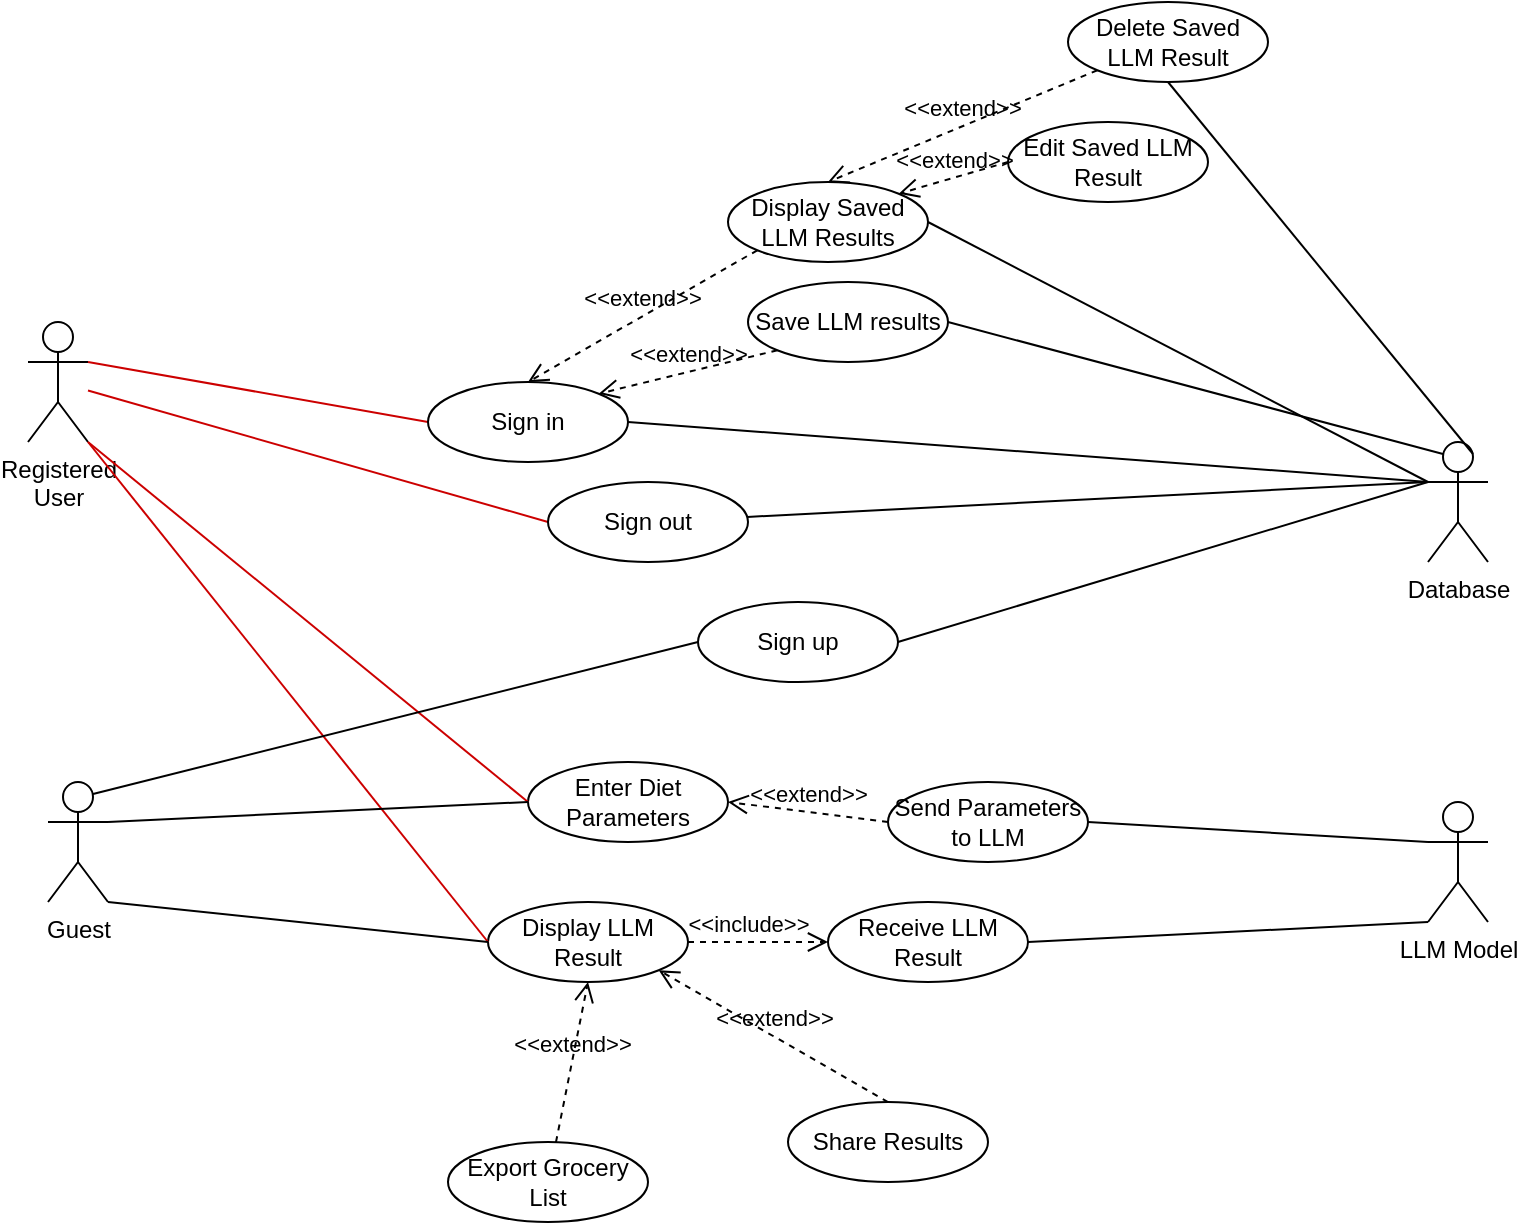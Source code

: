 <mxfile version="26.1.1">
  <diagram name="Page-1" id="LhFmoJe1Ea9e8ZPi2Cto">
    <mxGraphModel dx="1562" dy="938" grid="1" gridSize="10" guides="1" tooltips="1" connect="1" arrows="1" fold="1" page="1" pageScale="1" pageWidth="850" pageHeight="1100" math="0" shadow="0">
      <root>
        <mxCell id="0" />
        <mxCell id="1" parent="0" />
        <mxCell id="ZIjUHigKVdCdeJmHMCLA-1" value="Registered&lt;br&gt;User" style="shape=umlActor;verticalLabelPosition=bottom;verticalAlign=top;html=1;outlineConnect=0;" parent="1" vertex="1">
          <mxGeometry x="40" y="300" width="30" height="60" as="geometry" />
        </mxCell>
        <mxCell id="ZIjUHigKVdCdeJmHMCLA-2" value="" style="endArrow=none;html=1;rounded=0;exitX=1;exitY=0.333;exitDx=0;exitDy=0;exitPerimeter=0;entryX=0;entryY=0.5;entryDx=0;entryDy=0;strokeColor=#CC0000;" parent="1" source="ZIjUHigKVdCdeJmHMCLA-1" target="ZIjUHigKVdCdeJmHMCLA-3" edge="1">
          <mxGeometry width="50" height="50" relative="1" as="geometry">
            <mxPoint x="160" y="400" as="sourcePoint" />
            <mxPoint x="210" y="350" as="targetPoint" />
          </mxGeometry>
        </mxCell>
        <mxCell id="ZIjUHigKVdCdeJmHMCLA-3" value="Sign in" style="ellipse;whiteSpace=wrap;html=1;align=center;" parent="1" vertex="1">
          <mxGeometry x="240" y="330" width="100" height="40" as="geometry" />
        </mxCell>
        <mxCell id="ZIjUHigKVdCdeJmHMCLA-6" value="Sign up" style="ellipse;whiteSpace=wrap;html=1;align=center;" parent="1" vertex="1">
          <mxGeometry x="375" y="440" width="100" height="40" as="geometry" />
        </mxCell>
        <mxCell id="F3wnbpSoSR9aGiCmI_kL-16" style="rounded=0;orthogonalLoop=1;jettySize=auto;html=1;exitX=0;exitY=0.333;exitDx=0;exitDy=0;exitPerimeter=0;endArrow=none;startFill=0;" parent="1" source="ZIjUHigKVdCdeJmHMCLA-9" target="F3wnbpSoSR9aGiCmI_kL-10" edge="1">
          <mxGeometry relative="1" as="geometry" />
        </mxCell>
        <mxCell id="ZIjUHigKVdCdeJmHMCLA-9" value="Database" style="shape=umlActor;verticalLabelPosition=bottom;verticalAlign=top;html=1;" parent="1" vertex="1">
          <mxGeometry x="740" y="360" width="30" height="60" as="geometry" />
        </mxCell>
        <mxCell id="ZIjUHigKVdCdeJmHMCLA-12" value="" style="endArrow=none;html=1;rounded=0;entryX=0;entryY=0.333;entryDx=0;entryDy=0;entryPerimeter=0;exitX=1;exitY=0.5;exitDx=0;exitDy=0;" parent="1" source="ZIjUHigKVdCdeJmHMCLA-3" target="ZIjUHigKVdCdeJmHMCLA-9" edge="1">
          <mxGeometry width="50" height="50" relative="1" as="geometry">
            <mxPoint x="490" y="440" as="sourcePoint" />
            <mxPoint x="540" y="390" as="targetPoint" />
          </mxGeometry>
        </mxCell>
        <mxCell id="ZIjUHigKVdCdeJmHMCLA-14" value="Enter Diet Parameters" style="ellipse;whiteSpace=wrap;html=1;align=center;" parent="1" vertex="1">
          <mxGeometry x="290" y="520" width="100" height="40" as="geometry" />
        </mxCell>
        <mxCell id="ZIjUHigKVdCdeJmHMCLA-15" value="" style="endArrow=none;html=1;rounded=0;exitX=1;exitY=1;exitDx=0;exitDy=0;exitPerimeter=0;entryX=0;entryY=0.5;entryDx=0;entryDy=0;strokeColor=#CC0000;" parent="1" source="ZIjUHigKVdCdeJmHMCLA-1" target="ZIjUHigKVdCdeJmHMCLA-14" edge="1">
          <mxGeometry width="50" height="50" relative="1" as="geometry">
            <mxPoint x="180" y="436" as="sourcePoint" />
            <mxPoint x="290" y="380" as="targetPoint" />
          </mxGeometry>
        </mxCell>
        <mxCell id="ZIjUHigKVdCdeJmHMCLA-16" value="Send Parameters to LLM" style="ellipse;whiteSpace=wrap;html=1;align=center;" parent="1" vertex="1">
          <mxGeometry x="470" y="530" width="100" height="40" as="geometry" />
        </mxCell>
        <mxCell id="ZIjUHigKVdCdeJmHMCLA-17" value="&amp;lt;&amp;lt;extend&amp;gt;&amp;gt;" style="endArrow=open;startArrow=none;endFill=0;startFill=0;endSize=8;html=1;verticalAlign=bottom;dashed=1;labelBackgroundColor=none;rounded=0;entryX=1;entryY=0.5;entryDx=0;entryDy=0;exitX=0;exitY=0.5;exitDx=0;exitDy=0;" parent="1" source="ZIjUHigKVdCdeJmHMCLA-16" target="ZIjUHigKVdCdeJmHMCLA-14" edge="1">
          <mxGeometry x="-0.008" width="160" relative="1" as="geometry">
            <mxPoint x="220" y="550" as="sourcePoint" />
            <mxPoint x="380" y="550" as="targetPoint" />
            <mxPoint as="offset" />
          </mxGeometry>
        </mxCell>
        <mxCell id="ZIjUHigKVdCdeJmHMCLA-19" value="&amp;lt;&amp;lt;include&amp;gt;&amp;gt;" style="endArrow=open;startArrow=none;endFill=0;startFill=0;endSize=8;html=1;verticalAlign=bottom;dashed=1;labelBackgroundColor=none;rounded=0;entryX=0;entryY=0.5;entryDx=0;entryDy=0;exitX=1;exitY=0.5;exitDx=0;exitDy=0;exitPerimeter=0;" parent="1" source="ZIjUHigKVdCdeJmHMCLA-30" target="ZIjUHigKVdCdeJmHMCLA-20" edge="1">
          <mxGeometry x="-0.143" width="160" relative="1" as="geometry">
            <mxPoint x="380" y="610" as="sourcePoint" />
            <mxPoint x="410" y="600" as="targetPoint" />
            <mxPoint as="offset" />
          </mxGeometry>
        </mxCell>
        <mxCell id="ZIjUHigKVdCdeJmHMCLA-20" value="Receive LLM Result" style="ellipse;whiteSpace=wrap;html=1;align=center;" parent="1" vertex="1">
          <mxGeometry x="440" y="590" width="100" height="40" as="geometry" />
        </mxCell>
        <mxCell id="ZIjUHigKVdCdeJmHMCLA-21" value="" style="endArrow=none;html=1;rounded=0;exitX=1;exitY=0.5;exitDx=0;exitDy=0;entryX=0;entryY=0.333;entryDx=0;entryDy=0;entryPerimeter=0;" parent="1" source="ZIjUHigKVdCdeJmHMCLA-16" target="ZIjUHigKVdCdeJmHMCLA-22" edge="1">
          <mxGeometry width="50" height="50" relative="1" as="geometry">
            <mxPoint x="520" y="400" as="sourcePoint" />
            <mxPoint x="660" y="460" as="targetPoint" />
          </mxGeometry>
        </mxCell>
        <mxCell id="ZIjUHigKVdCdeJmHMCLA-22" value="LLM Model" style="shape=umlActor;verticalLabelPosition=bottom;verticalAlign=top;html=1;" parent="1" vertex="1">
          <mxGeometry x="740" y="540" width="30" height="60" as="geometry" />
        </mxCell>
        <mxCell id="ZIjUHigKVdCdeJmHMCLA-23" value="Save LLM results" style="ellipse;whiteSpace=wrap;html=1;align=center;" parent="1" vertex="1">
          <mxGeometry x="400" y="280" width="100" height="40" as="geometry" />
        </mxCell>
        <mxCell id="ZIjUHigKVdCdeJmHMCLA-25" value="" style="endArrow=none;html=1;rounded=0;entryX=0.25;entryY=0.1;entryDx=0;entryDy=0;entryPerimeter=0;exitX=1;exitY=0.5;exitDx=0;exitDy=0;" parent="1" source="ZIjUHigKVdCdeJmHMCLA-23" target="ZIjUHigKVdCdeJmHMCLA-9" edge="1">
          <mxGeometry width="50" height="50" relative="1" as="geometry">
            <mxPoint x="360" y="340" as="sourcePoint" />
            <mxPoint x="680" y="240" as="targetPoint" />
          </mxGeometry>
        </mxCell>
        <mxCell id="ZIjUHigKVdCdeJmHMCLA-26" value="" style="endArrow=none;html=1;rounded=0;entryX=0;entryY=0.333;entryDx=0;entryDy=0;entryPerimeter=0;exitX=1;exitY=0.5;exitDx=0;exitDy=0;" parent="1" source="ZIjUHigKVdCdeJmHMCLA-6" target="ZIjUHigKVdCdeJmHMCLA-9" edge="1">
          <mxGeometry width="50" height="50" relative="1" as="geometry">
            <mxPoint x="425" y="400" as="sourcePoint" />
            <mxPoint x="745" y="300" as="targetPoint" />
          </mxGeometry>
        </mxCell>
        <mxCell id="ZIjUHigKVdCdeJmHMCLA-27" value="Display Saved LLM Results" style="ellipse;whiteSpace=wrap;html=1;align=center;" parent="1" vertex="1">
          <mxGeometry x="390" y="230" width="100" height="40" as="geometry" />
        </mxCell>
        <mxCell id="ZIjUHigKVdCdeJmHMCLA-29" value="" style="endArrow=none;html=1;rounded=0;exitX=1;exitY=0.5;exitDx=0;exitDy=0;" parent="1" source="ZIjUHigKVdCdeJmHMCLA-27" edge="1">
          <mxGeometry width="50" height="50" relative="1" as="geometry">
            <mxPoint x="450" y="170" as="sourcePoint" />
            <mxPoint x="740" y="380" as="targetPoint" />
          </mxGeometry>
        </mxCell>
        <mxCell id="ZIjUHigKVdCdeJmHMCLA-30" value="Display LLM Result" style="ellipse;whiteSpace=wrap;html=1;align=center;" parent="1" vertex="1">
          <mxGeometry x="270" y="590" width="100" height="40" as="geometry" />
        </mxCell>
        <mxCell id="ZIjUHigKVdCdeJmHMCLA-31" value="" style="endArrow=none;html=1;rounded=0;exitX=1;exitY=1;exitDx=0;exitDy=0;exitPerimeter=0;entryX=0;entryY=0.5;entryDx=0;entryDy=0;fillColor=#f8cecc;strokeColor=#CC0000;" parent="1" source="ZIjUHigKVdCdeJmHMCLA-1" target="ZIjUHigKVdCdeJmHMCLA-30" edge="1">
          <mxGeometry width="50" height="50" relative="1" as="geometry">
            <mxPoint x="60" y="420" as="sourcePoint" />
            <mxPoint x="240" y="560" as="targetPoint" />
          </mxGeometry>
        </mxCell>
        <mxCell id="ZIjUHigKVdCdeJmHMCLA-32" value="" style="endArrow=none;html=1;rounded=0;exitX=1;exitY=0.5;exitDx=0;exitDy=0;entryX=0;entryY=1;entryDx=0;entryDy=0;entryPerimeter=0;" parent="1" source="ZIjUHigKVdCdeJmHMCLA-20" target="ZIjUHigKVdCdeJmHMCLA-22" edge="1">
          <mxGeometry width="50" height="50" relative="1" as="geometry">
            <mxPoint x="550" y="570" as="sourcePoint" />
            <mxPoint x="700" y="570" as="targetPoint" />
          </mxGeometry>
        </mxCell>
        <mxCell id="ZIjUHigKVdCdeJmHMCLA-33" value="Guest" style="shape=umlActor;verticalLabelPosition=bottom;verticalAlign=top;html=1;outlineConnect=0;" parent="1" vertex="1">
          <mxGeometry x="50" y="530" width="30" height="60" as="geometry" />
        </mxCell>
        <mxCell id="ZIjUHigKVdCdeJmHMCLA-34" value="" style="endArrow=none;html=1;rounded=0;exitX=1;exitY=1;exitDx=0;exitDy=0;exitPerimeter=0;entryX=0;entryY=0.5;entryDx=0;entryDy=0;" parent="1" source="ZIjUHigKVdCdeJmHMCLA-33" target="ZIjUHigKVdCdeJmHMCLA-30" edge="1">
          <mxGeometry width="50" height="50" relative="1" as="geometry">
            <mxPoint x="40" y="400" as="sourcePoint" />
            <mxPoint x="260" y="550" as="targetPoint" />
          </mxGeometry>
        </mxCell>
        <mxCell id="ZIjUHigKVdCdeJmHMCLA-35" value="" style="endArrow=none;html=1;rounded=0;exitX=1;exitY=0.333;exitDx=0;exitDy=0;exitPerimeter=0;entryX=0;entryY=0.5;entryDx=0;entryDy=0;" parent="1" source="ZIjUHigKVdCdeJmHMCLA-33" target="ZIjUHigKVdCdeJmHMCLA-14" edge="1">
          <mxGeometry width="50" height="50" relative="1" as="geometry">
            <mxPoint x="90" y="510" as="sourcePoint" />
            <mxPoint x="270" y="510" as="targetPoint" />
          </mxGeometry>
        </mxCell>
        <mxCell id="R_TewybxbNKJ8GihRLtN-2" value="" style="endArrow=none;html=1;rounded=0;exitX=0.75;exitY=0.1;exitDx=0;exitDy=0;exitPerimeter=0;entryX=0;entryY=0.5;entryDx=0;entryDy=0;" parent="1" source="ZIjUHigKVdCdeJmHMCLA-33" target="ZIjUHigKVdCdeJmHMCLA-6" edge="1">
          <mxGeometry width="50" height="50" relative="1" as="geometry">
            <mxPoint x="80" y="370" as="sourcePoint" />
            <mxPoint x="260" y="510" as="targetPoint" />
          </mxGeometry>
        </mxCell>
        <mxCell id="R_TewybxbNKJ8GihRLtN-3" value="&amp;lt;&amp;lt;extend&amp;gt;&amp;gt;" style="endArrow=open;startArrow=none;endFill=0;startFill=0;endSize=8;html=1;verticalAlign=bottom;dashed=1;labelBackgroundColor=none;rounded=0;entryX=1;entryY=0;entryDx=0;entryDy=0;exitX=0;exitY=1;exitDx=0;exitDy=0;" parent="1" source="ZIjUHigKVdCdeJmHMCLA-23" target="ZIjUHigKVdCdeJmHMCLA-3" edge="1">
          <mxGeometry width="160" relative="1" as="geometry">
            <mxPoint x="410" y="289.5" as="sourcePoint" />
            <mxPoint x="340" y="289.5" as="targetPoint" />
          </mxGeometry>
        </mxCell>
        <mxCell id="R_TewybxbNKJ8GihRLtN-4" value="&amp;lt;&amp;lt;extend&amp;gt;&amp;gt;" style="endArrow=open;startArrow=none;endFill=0;startFill=0;endSize=8;html=1;verticalAlign=bottom;dashed=1;labelBackgroundColor=none;rounded=0;entryX=0.5;entryY=0;entryDx=0;entryDy=0;exitX=0;exitY=1;exitDx=0;exitDy=0;" parent="1" source="ZIjUHigKVdCdeJmHMCLA-27" target="ZIjUHigKVdCdeJmHMCLA-3" edge="1">
          <mxGeometry width="160" relative="1" as="geometry">
            <mxPoint x="410" y="230" as="sourcePoint" />
            <mxPoint x="330" y="272" as="targetPoint" />
          </mxGeometry>
        </mxCell>
        <mxCell id="CFfsLMFoUh7FddsAGtsz-2" value="&amp;lt;&amp;lt;extend&amp;gt;&amp;gt;" style="endArrow=open;startArrow=none;endFill=0;startFill=0;endSize=8;html=1;verticalAlign=bottom;dashed=1;labelBackgroundColor=none;rounded=0;entryX=0.5;entryY=0;entryDx=0;entryDy=0;exitX=0;exitY=1;exitDx=0;exitDy=0;" parent="1" source="CFfsLMFoUh7FddsAGtsz-3" target="ZIjUHigKVdCdeJmHMCLA-27" edge="1">
          <mxGeometry width="160" relative="1" as="geometry">
            <mxPoint x="540" y="190" as="sourcePoint" />
            <mxPoint x="470" y="236" as="targetPoint" />
          </mxGeometry>
        </mxCell>
        <mxCell id="CFfsLMFoUh7FddsAGtsz-3" value="Delete Saved LLM Result" style="ellipse;whiteSpace=wrap;html=1;align=center;" parent="1" vertex="1">
          <mxGeometry x="560" y="140" width="100" height="40" as="geometry" />
        </mxCell>
        <mxCell id="CFfsLMFoUh7FddsAGtsz-4" value="" style="endArrow=none;html=1;rounded=0;exitX=0.5;exitY=1;exitDx=0;exitDy=0;entryX=0.75;entryY=0.1;entryDx=0;entryDy=0;entryPerimeter=0;" parent="1" source="CFfsLMFoUh7FddsAGtsz-3" target="ZIjUHigKVdCdeJmHMCLA-9" edge="1">
          <mxGeometry width="50" height="50" relative="1" as="geometry">
            <mxPoint x="500" y="260" as="sourcePoint" />
            <mxPoint x="710" y="370" as="targetPoint" />
          </mxGeometry>
        </mxCell>
        <mxCell id="CFfsLMFoUh7FddsAGtsz-5" value="Edit Saved LLM Result" style="ellipse;whiteSpace=wrap;html=1;align=center;" parent="1" vertex="1">
          <mxGeometry x="530" y="200" width="100" height="40" as="geometry" />
        </mxCell>
        <mxCell id="CFfsLMFoUh7FddsAGtsz-6" value="&amp;lt;&amp;lt;extend&amp;gt;&amp;gt;" style="endArrow=open;startArrow=none;endFill=0;startFill=0;endSize=8;html=1;verticalAlign=bottom;dashed=1;labelBackgroundColor=none;rounded=0;entryX=1;entryY=0;entryDx=0;entryDy=0;exitX=0;exitY=0.5;exitDx=0;exitDy=0;" parent="1" source="CFfsLMFoUh7FddsAGtsz-5" target="ZIjUHigKVdCdeJmHMCLA-27" edge="1">
          <mxGeometry width="160" relative="1" as="geometry">
            <mxPoint x="530" y="160" as="sourcePoint" />
            <mxPoint x="495" y="246" as="targetPoint" />
          </mxGeometry>
        </mxCell>
        <mxCell id="F3wnbpSoSR9aGiCmI_kL-3" value="Share Results" style="ellipse;whiteSpace=wrap;html=1;align=center;" parent="1" vertex="1">
          <mxGeometry x="420" y="690" width="100" height="40" as="geometry" />
        </mxCell>
        <mxCell id="F3wnbpSoSR9aGiCmI_kL-4" value="Export Grocery List" style="ellipse;whiteSpace=wrap;html=1;align=center;" parent="1" vertex="1">
          <mxGeometry x="250" y="710" width="100" height="40" as="geometry" />
        </mxCell>
        <mxCell id="F3wnbpSoSR9aGiCmI_kL-8" value="&amp;lt;&amp;lt;extend&amp;gt;&amp;gt;" style="endArrow=open;startArrow=none;endFill=0;startFill=0;endSize=8;html=1;verticalAlign=bottom;dashed=1;labelBackgroundColor=none;rounded=0;entryX=0.5;entryY=1;entryDx=0;entryDy=0;" parent="1" source="F3wnbpSoSR9aGiCmI_kL-4" target="ZIjUHigKVdCdeJmHMCLA-30" edge="1">
          <mxGeometry x="-0.008" width="160" relative="1" as="geometry">
            <mxPoint x="230" y="720" as="sourcePoint" />
            <mxPoint x="150" y="710" as="targetPoint" />
            <mxPoint as="offset" />
          </mxGeometry>
        </mxCell>
        <mxCell id="F3wnbpSoSR9aGiCmI_kL-9" value="&amp;lt;&amp;lt;extend&amp;gt;&amp;gt;" style="endArrow=open;startArrow=none;endFill=0;startFill=0;endSize=8;html=1;verticalAlign=bottom;dashed=1;labelBackgroundColor=none;rounded=0;entryX=1;entryY=1;entryDx=0;entryDy=0;exitX=0.5;exitY=0;exitDx=0;exitDy=0;" parent="1" source="F3wnbpSoSR9aGiCmI_kL-3" target="ZIjUHigKVdCdeJmHMCLA-30" edge="1">
          <mxGeometry x="-0.008" width="160" relative="1" as="geometry">
            <mxPoint x="270" y="910" as="sourcePoint" />
            <mxPoint x="190" y="900" as="targetPoint" />
            <mxPoint as="offset" />
          </mxGeometry>
        </mxCell>
        <mxCell id="F3wnbpSoSR9aGiCmI_kL-13" style="rounded=0;orthogonalLoop=1;jettySize=auto;html=1;exitX=0;exitY=0.5;exitDx=0;exitDy=0;endArrow=none;startFill=0;strokeColor=#CC0000;" parent="1" source="F3wnbpSoSR9aGiCmI_kL-10" target="ZIjUHigKVdCdeJmHMCLA-1" edge="1">
          <mxGeometry relative="1" as="geometry" />
        </mxCell>
        <mxCell id="F3wnbpSoSR9aGiCmI_kL-10" value="Sign out" style="ellipse;whiteSpace=wrap;html=1;align=center;" parent="1" vertex="1">
          <mxGeometry x="300" y="380" width="100" height="40" as="geometry" />
        </mxCell>
      </root>
    </mxGraphModel>
  </diagram>
</mxfile>
